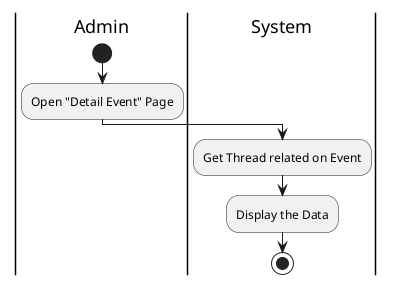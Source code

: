@startuml ViewComment_Admin

skinparam ConditionEndStyle hline
skinparam conditionStyle diamond
skinparam Monochrome true
skinparam Shadowing false

|Admin|
start
:Open "Detail Event" Page;

|System|
:Get Thread related on Event;
:Display the Data;

stop

@enduml